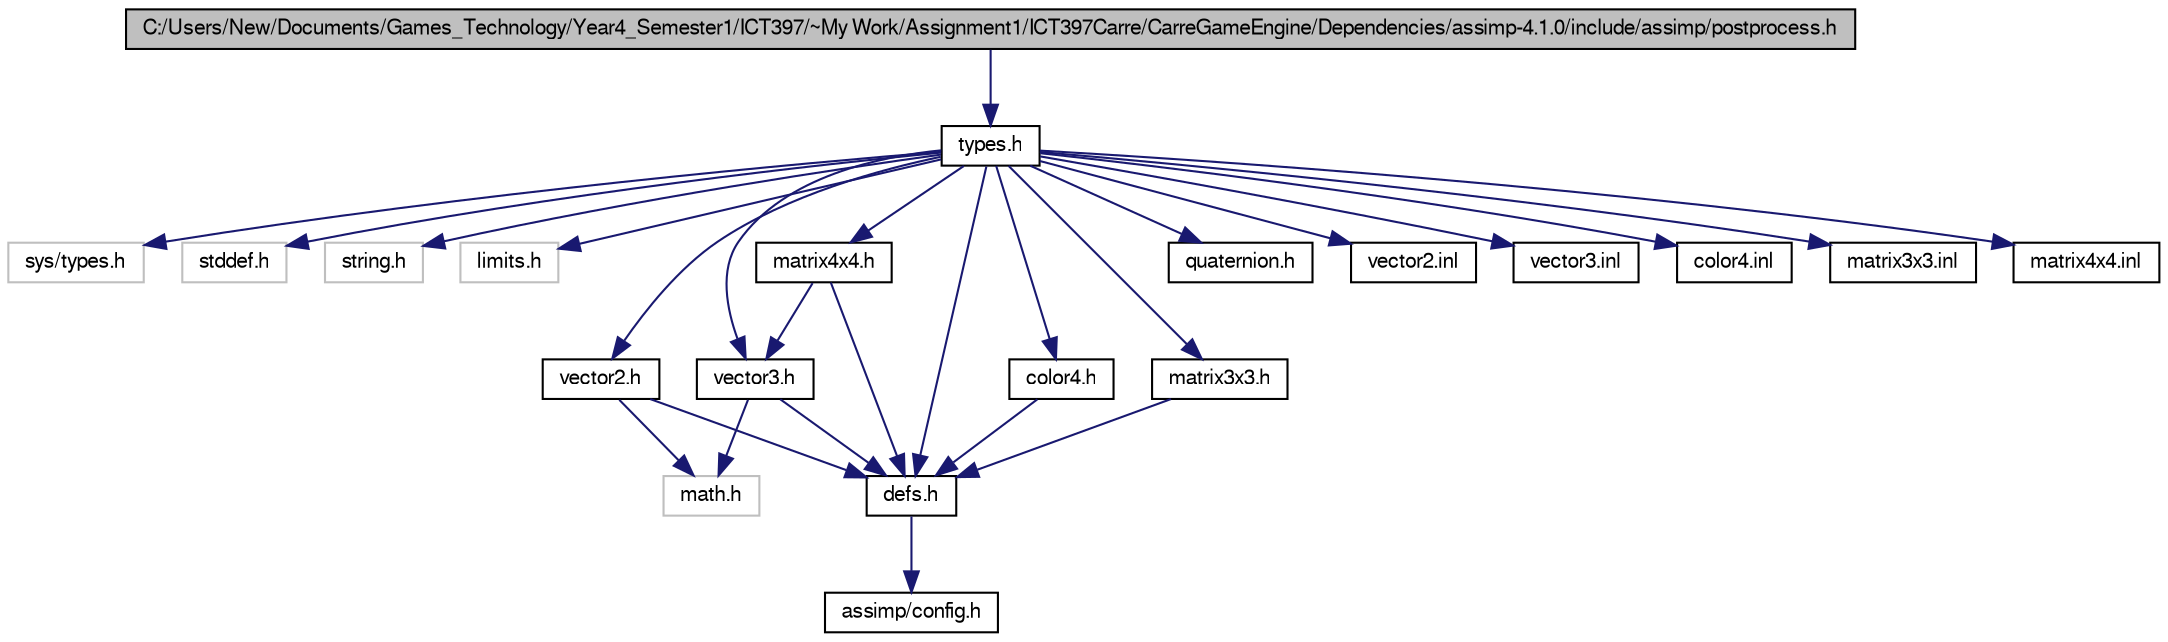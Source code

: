 digraph G
{
  bgcolor="transparent";
  edge [fontname="FreeSans",fontsize=10,labelfontname="FreeSans",labelfontsize=10];
  node [fontname="FreeSans",fontsize=10,shape=record];
  Node1 [label="C:/Users/New/Documents/Games_Technology/Year4_Semester1/ICT397/~My Work/Assignment1/ICT397Carre/CarreGameEngine/Dependencies/assimp-4.1.0/include/assimp/postprocess.h",height=0.2,width=0.4,color="black", fillcolor="grey75", style="filled" fontcolor="black"];
  Node1 -> Node2 [color="midnightblue",fontsize=10,style="solid"];
  Node2 [label="types.h",height=0.2,width=0.4,color="black",URL="$types_8h.html"];
  Node2 -> Node3 [color="midnightblue",fontsize=10,style="solid"];
  Node3 [label="sys/types.h",height=0.2,width=0.4,color="grey75"];
  Node2 -> Node4 [color="midnightblue",fontsize=10,style="solid"];
  Node4 [label="stddef.h",height=0.2,width=0.4,color="grey75"];
  Node2 -> Node5 [color="midnightblue",fontsize=10,style="solid"];
  Node5 [label="string.h",height=0.2,width=0.4,color="grey75"];
  Node2 -> Node6 [color="midnightblue",fontsize=10,style="solid"];
  Node6 [label="limits.h",height=0.2,width=0.4,color="grey75"];
  Node2 -> Node7 [color="midnightblue",fontsize=10,style="solid"];
  Node7 [label="defs.h",height=0.2,width=0.4,color="black",URL="$defs_8h.html",tooltip="Assimp build configuration setup. See the notes in the comment blocks to find out..."];
  Node7 -> Node8 [color="midnightblue",fontsize=10,style="solid"];
  Node8 [label="assimp/config.h",height=0.2,width=0.4,color="black",URL="$config_8h.html",tooltip="Defines constants for configurable properties for the library."];
  Node2 -> Node9 [color="midnightblue",fontsize=10,style="solid"];
  Node9 [label="vector3.h",height=0.2,width=0.4,color="black",URL="$vector3_8h.html",tooltip="3D vector structure, including operators when compiling in C++"];
  Node9 -> Node10 [color="midnightblue",fontsize=10,style="solid"];
  Node10 [label="math.h",height=0.2,width=0.4,color="grey75"];
  Node9 -> Node7 [color="midnightblue",fontsize=10,style="solid"];
  Node2 -> Node11 [color="midnightblue",fontsize=10,style="solid"];
  Node11 [label="vector2.h",height=0.2,width=0.4,color="black",URL="$vector2_8h.html",tooltip="2D vector structure, including operators when compiling in C++"];
  Node11 -> Node10 [color="midnightblue",fontsize=10,style="solid"];
  Node11 -> Node7 [color="midnightblue",fontsize=10,style="solid"];
  Node2 -> Node12 [color="midnightblue",fontsize=10,style="solid"];
  Node12 [label="color4.h",height=0.2,width=0.4,color="black",URL="$color4_8h.html",tooltip="RGBA color structure, including operators when compiling in C++."];
  Node12 -> Node7 [color="midnightblue",fontsize=10,style="solid"];
  Node2 -> Node13 [color="midnightblue",fontsize=10,style="solid"];
  Node13 [label="matrix3x3.h",height=0.2,width=0.4,color="black",URL="$matrix3x3_8h.html",tooltip="Definition of a 3x3 matrix, including operators when compiling in C++."];
  Node13 -> Node7 [color="midnightblue",fontsize=10,style="solid"];
  Node2 -> Node14 [color="midnightblue",fontsize=10,style="solid"];
  Node14 [label="matrix4x4.h",height=0.2,width=0.4,color="black",URL="$matrix4x4_8h.html",tooltip="4x4 matrix structure, including operators when compiling in C++"];
  Node14 -> Node9 [color="midnightblue",fontsize=10,style="solid"];
  Node14 -> Node7 [color="midnightblue",fontsize=10,style="solid"];
  Node2 -> Node15 [color="midnightblue",fontsize=10,style="solid"];
  Node15 [label="quaternion.h",height=0.2,width=0.4,color="black",URL="$quaternion_8h.html",tooltip="Quaternion structure, including operators when compiling in C++."];
  Node2 -> Node16 [color="midnightblue",fontsize=10,style="solid"];
  Node16 [label="vector2.inl",height=0.2,width=0.4,color="black",URL="$vector2_8inl.html",tooltip="Inline implementation of aiVector2t&lt;TReal&gt; operators."];
  Node2 -> Node17 [color="midnightblue",fontsize=10,style="solid"];
  Node17 [label="vector3.inl",height=0.2,width=0.4,color="black",URL="$vector3_8inl.html",tooltip="Inline implementation of aiVector3t&lt;TReal&gt; operators."];
  Node2 -> Node18 [color="midnightblue",fontsize=10,style="solid"];
  Node18 [label="color4.inl",height=0.2,width=0.4,color="black",URL="$color4_8inl.html",tooltip="Inline implementation of aiColor4t&lt;TReal&gt; operators."];
  Node2 -> Node19 [color="midnightblue",fontsize=10,style="solid"];
  Node19 [label="matrix3x3.inl",height=0.2,width=0.4,color="black",URL="$matrix3x3_8inl.html",tooltip="Inline implementation of the 3x3 matrix operators."];
  Node2 -> Node20 [color="midnightblue",fontsize=10,style="solid"];
  Node20 [label="matrix4x4.inl",height=0.2,width=0.4,color="black",URL="$matrix4x4_8inl.html",tooltip="Inline implementation of the 4x4 matrix operators."];
}
